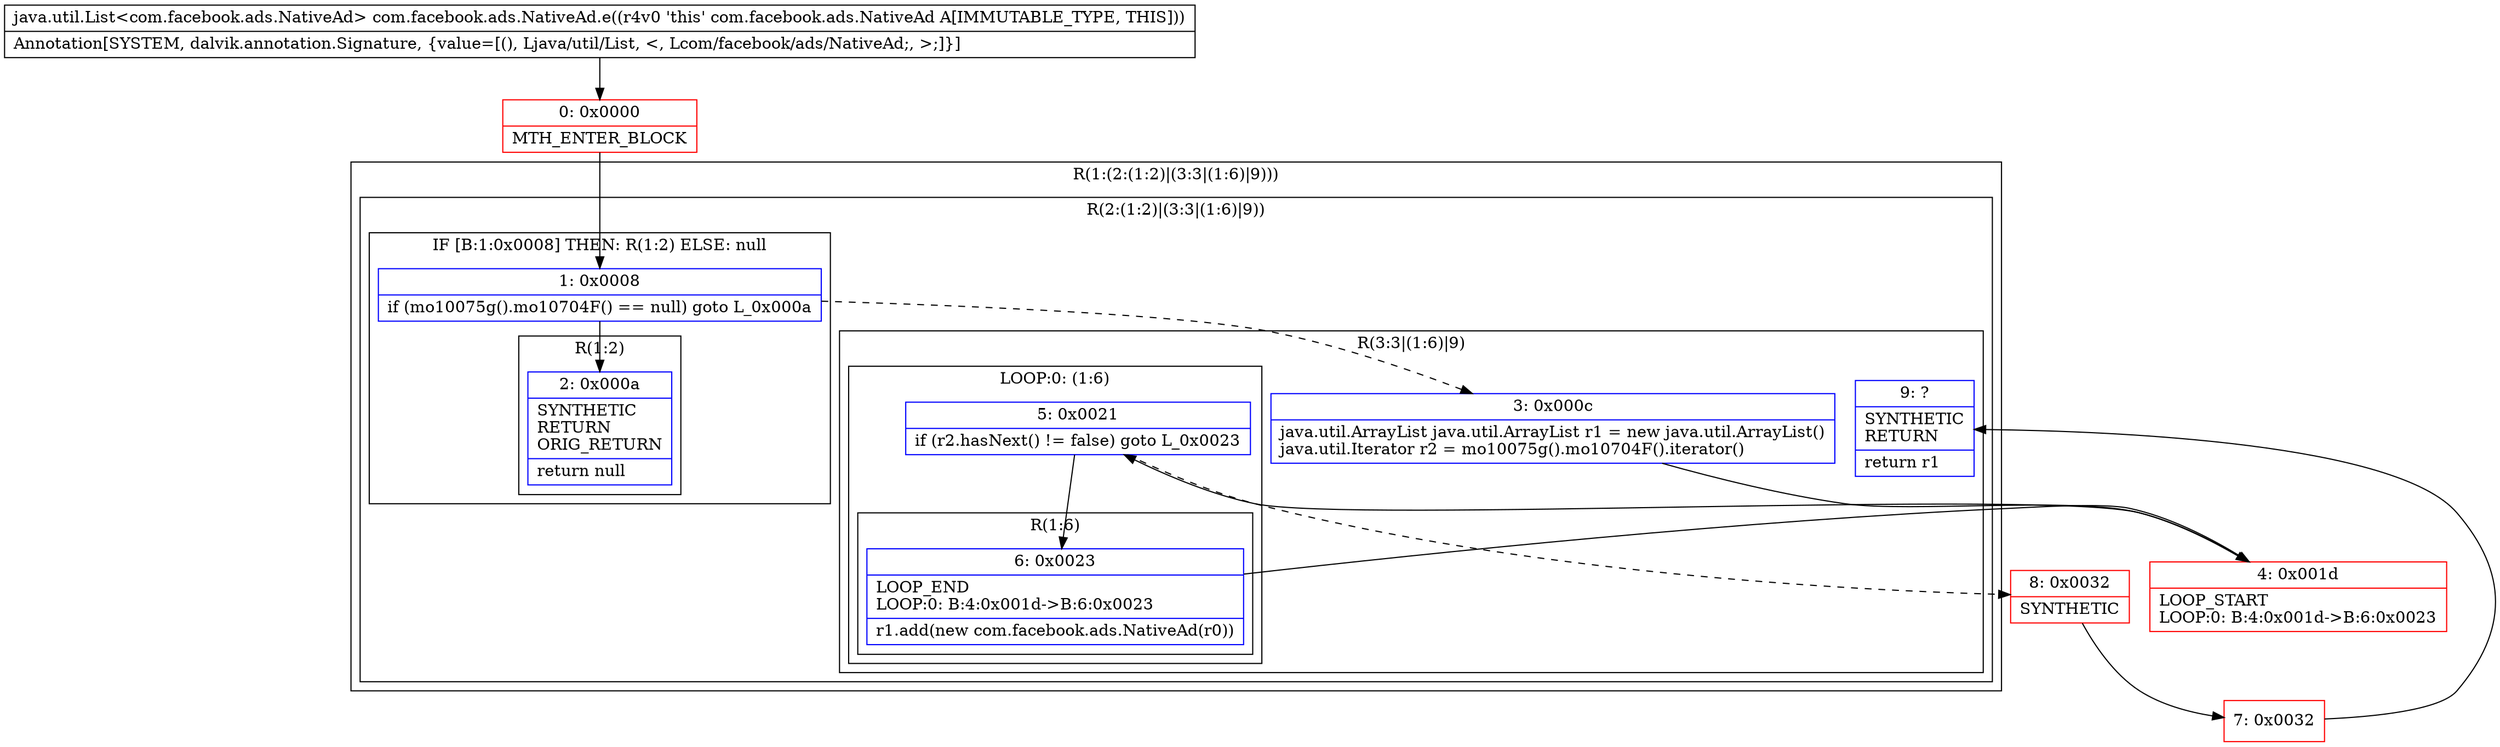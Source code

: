 digraph "CFG forcom.facebook.ads.NativeAd.e()Ljava\/util\/List;" {
subgraph cluster_Region_1512133982 {
label = "R(1:(2:(1:2)|(3:3|(1:6)|9)))";
node [shape=record,color=blue];
subgraph cluster_Region_1561271323 {
label = "R(2:(1:2)|(3:3|(1:6)|9))";
node [shape=record,color=blue];
subgraph cluster_IfRegion_676219473 {
label = "IF [B:1:0x0008] THEN: R(1:2) ELSE: null";
node [shape=record,color=blue];
Node_1 [shape=record,label="{1\:\ 0x0008|if (mo10075g().mo10704F() == null) goto L_0x000a\l}"];
subgraph cluster_Region_1649800252 {
label = "R(1:2)";
node [shape=record,color=blue];
Node_2 [shape=record,label="{2\:\ 0x000a|SYNTHETIC\lRETURN\lORIG_RETURN\l|return null\l}"];
}
}
subgraph cluster_Region_1735524413 {
label = "R(3:3|(1:6)|9)";
node [shape=record,color=blue];
Node_3 [shape=record,label="{3\:\ 0x000c|java.util.ArrayList java.util.ArrayList r1 = new java.util.ArrayList()\ljava.util.Iterator r2 = mo10075g().mo10704F().iterator()\l}"];
subgraph cluster_LoopRegion_848217741 {
label = "LOOP:0: (1:6)";
node [shape=record,color=blue];
Node_5 [shape=record,label="{5\:\ 0x0021|if (r2.hasNext() != false) goto L_0x0023\l}"];
subgraph cluster_Region_1991506757 {
label = "R(1:6)";
node [shape=record,color=blue];
Node_6 [shape=record,label="{6\:\ 0x0023|LOOP_END\lLOOP:0: B:4:0x001d\-\>B:6:0x0023\l|r1.add(new com.facebook.ads.NativeAd(r0))\l}"];
}
}
Node_9 [shape=record,label="{9\:\ ?|SYNTHETIC\lRETURN\l|return r1\l}"];
}
}
}
Node_0 [shape=record,color=red,label="{0\:\ 0x0000|MTH_ENTER_BLOCK\l}"];
Node_4 [shape=record,color=red,label="{4\:\ 0x001d|LOOP_START\lLOOP:0: B:4:0x001d\-\>B:6:0x0023\l}"];
Node_7 [shape=record,color=red,label="{7\:\ 0x0032}"];
Node_8 [shape=record,color=red,label="{8\:\ 0x0032|SYNTHETIC\l}"];
MethodNode[shape=record,label="{java.util.List\<com.facebook.ads.NativeAd\> com.facebook.ads.NativeAd.e((r4v0 'this' com.facebook.ads.NativeAd A[IMMUTABLE_TYPE, THIS]))  | Annotation[SYSTEM, dalvik.annotation.Signature, \{value=[(), Ljava\/util\/List, \<, Lcom\/facebook\/ads\/NativeAd;, \>;]\}]\l}"];
MethodNode -> Node_0;
Node_1 -> Node_2;
Node_1 -> Node_3[style=dashed];
Node_3 -> Node_4;
Node_5 -> Node_6;
Node_5 -> Node_8[style=dashed];
Node_6 -> Node_4;
Node_0 -> Node_1;
Node_4 -> Node_5;
Node_7 -> Node_9;
Node_8 -> Node_7;
}

